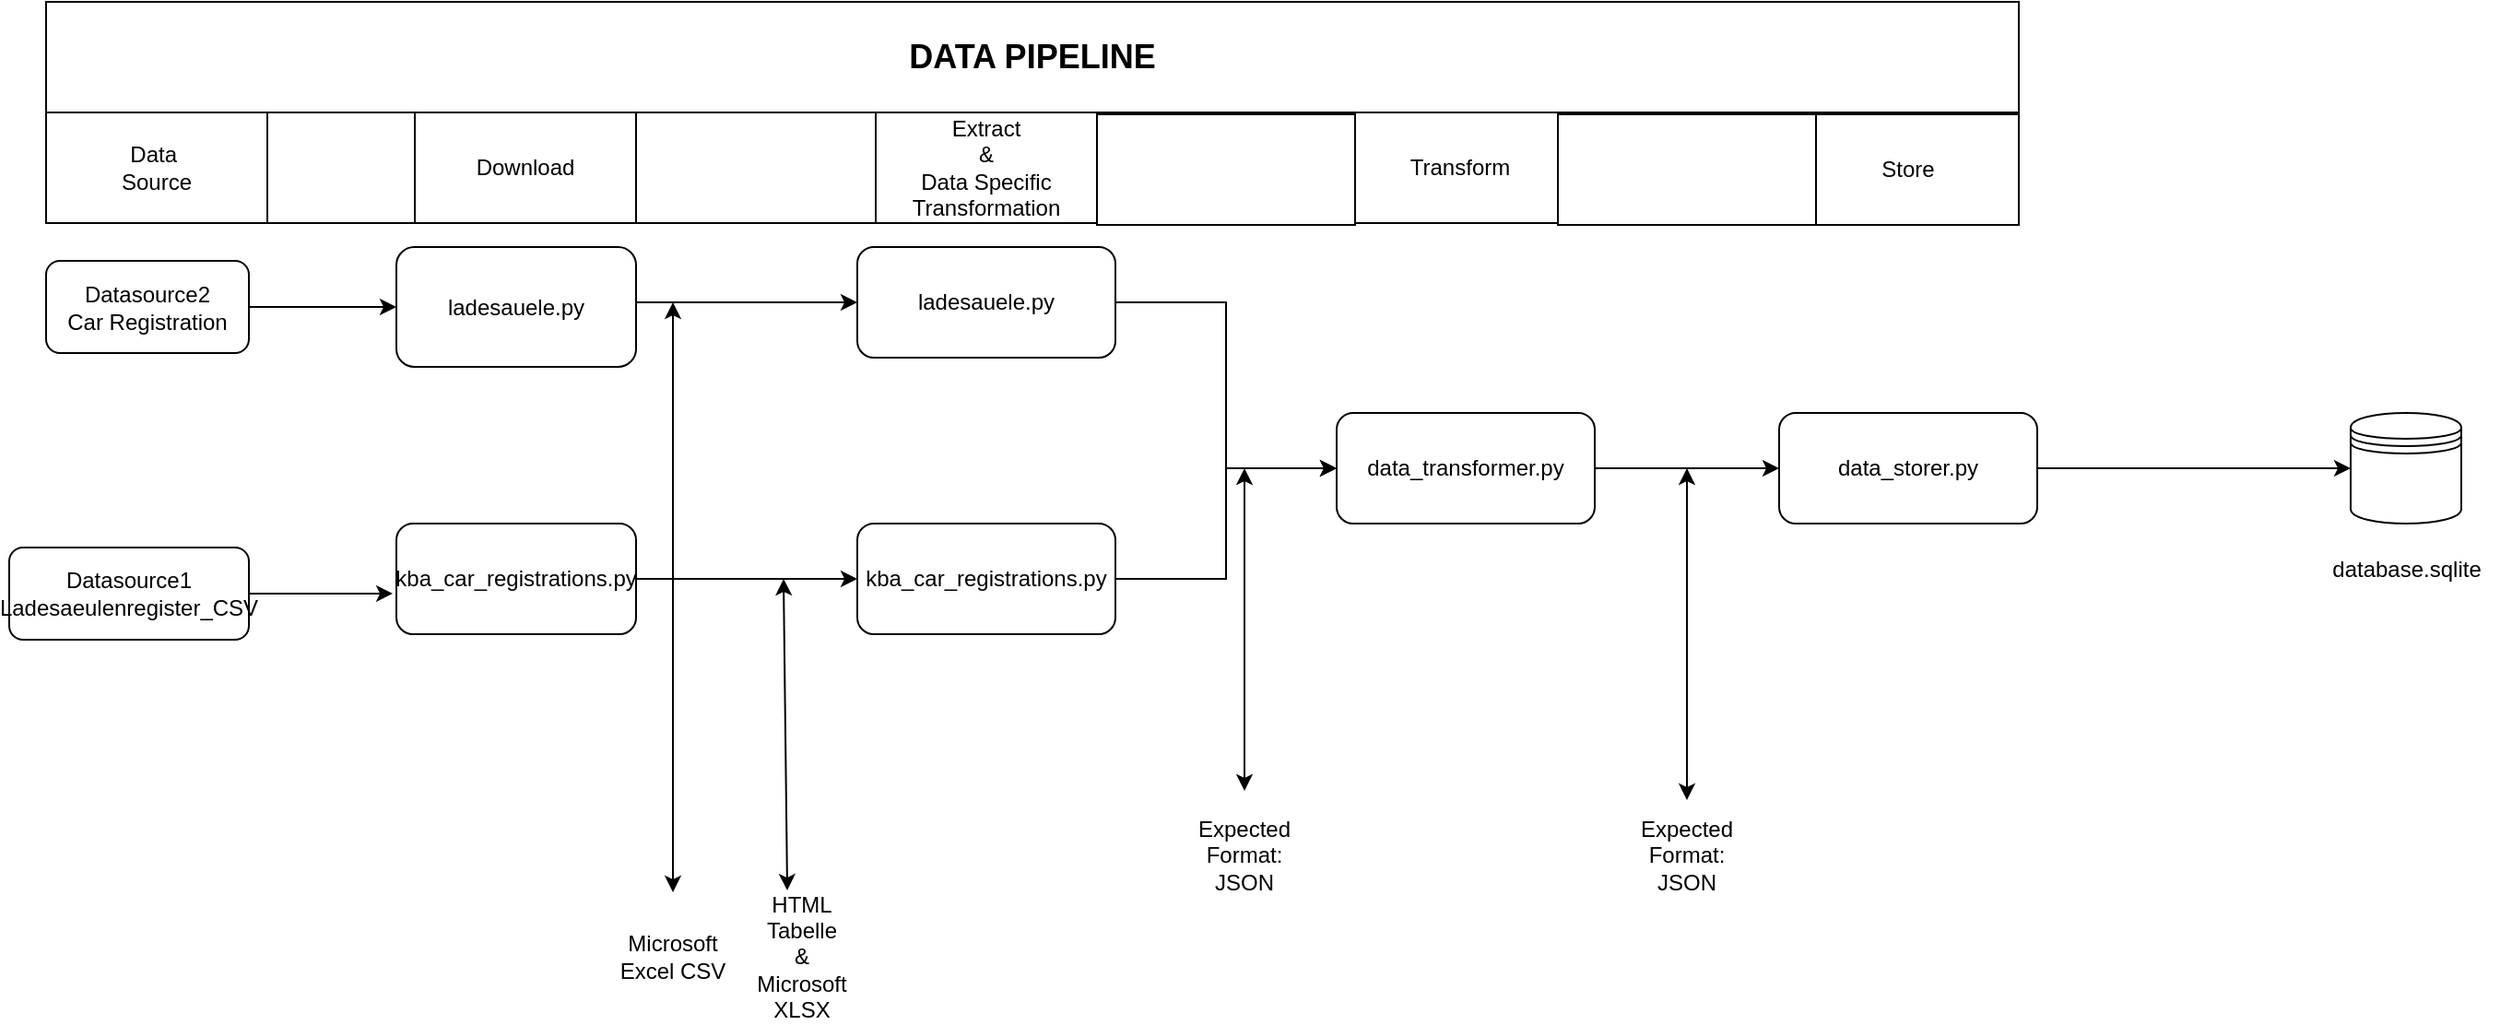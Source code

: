 <mxfile version="20.5.3" type="device"><diagram id="t9Q-rBg-Masoh0dev2Y5" name="Seite-1"><mxGraphModel dx="1662" dy="795" grid="1" gridSize="10" guides="1" tooltips="1" connect="1" arrows="1" fold="1" page="1" pageScale="1" pageWidth="827" pageHeight="1169" math="0" shadow="0"><root><mxCell id="0"/><mxCell id="1" parent="0"/><mxCell id="xXSCobugrRdLd4RY-lH3-48" style="edgeStyle=orthogonalEdgeStyle;rounded=0;orthogonalLoop=1;jettySize=auto;html=1;entryX=-0.015;entryY=0.633;entryDx=0;entryDy=0;entryPerimeter=0;" edge="1" parent="1" source="xXSCobugrRdLd4RY-lH3-2" target="xXSCobugrRdLd4RY-lH3-13"><mxGeometry relative="1" as="geometry"/></mxCell><mxCell id="xXSCobugrRdLd4RY-lH3-2" value="Datasource1&lt;br&gt;Ladesaeulenregister_CSV" style="rounded=1;whiteSpace=wrap;html=1;" vertex="1" parent="1"><mxGeometry x="100" y="316" width="130" height="50" as="geometry"/></mxCell><mxCell id="xXSCobugrRdLd4RY-lH3-47" style="edgeStyle=orthogonalEdgeStyle;rounded=0;orthogonalLoop=1;jettySize=auto;html=1;entryX=0;entryY=0.5;entryDx=0;entryDy=0;" edge="1" parent="1" source="xXSCobugrRdLd4RY-lH3-3" target="xXSCobugrRdLd4RY-lH3-12"><mxGeometry relative="1" as="geometry"/></mxCell><mxCell id="xXSCobugrRdLd4RY-lH3-3" value="Datasource2&lt;br&gt;Car Registration" style="rounded=1;whiteSpace=wrap;html=1;" vertex="1" parent="1"><mxGeometry x="120" y="160.5" width="110" height="50" as="geometry"/></mxCell><mxCell id="xXSCobugrRdLd4RY-lH3-8" value="Data&amp;nbsp;&lt;br&gt;Source" style="rounded=0;whiteSpace=wrap;html=1;" vertex="1" parent="1"><mxGeometry x="120" y="80" width="120" height="60" as="geometry"/></mxCell><mxCell id="xXSCobugrRdLd4RY-lH3-9" value="Download&lt;br&gt;" style="rounded=0;whiteSpace=wrap;html=1;" vertex="1" parent="1"><mxGeometry x="320" y="80" width="120" height="60" as="geometry"/></mxCell><mxCell id="xXSCobugrRdLd4RY-lH3-11" value="Transform" style="rounded=0;whiteSpace=wrap;html=1;" vertex="1" parent="1"><mxGeometry x="827" y="80" width="120" height="60" as="geometry"/></mxCell><mxCell id="xXSCobugrRdLd4RY-lH3-16" style="edgeStyle=orthogonalEdgeStyle;rounded=0;orthogonalLoop=1;jettySize=auto;html=1;entryX=0;entryY=0.5;entryDx=0;entryDy=0;" edge="1" parent="1" source="xXSCobugrRdLd4RY-lH3-12" target="xXSCobugrRdLd4RY-lH3-15"><mxGeometry relative="1" as="geometry"><Array as="points"><mxPoint x="490" y="183"/><mxPoint x="490" y="183"/></Array></mxGeometry></mxCell><mxCell id="xXSCobugrRdLd4RY-lH3-12" value="ladesauele.py" style="rounded=1;whiteSpace=wrap;html=1;" vertex="1" parent="1"><mxGeometry x="310" y="153" width="130" height="65" as="geometry"/></mxCell><mxCell id="xXSCobugrRdLd4RY-lH3-17" style="edgeStyle=orthogonalEdgeStyle;rounded=0;orthogonalLoop=1;jettySize=auto;html=1;entryX=0;entryY=0.5;entryDx=0;entryDy=0;" edge="1" parent="1" source="xXSCobugrRdLd4RY-lH3-13" target="xXSCobugrRdLd4RY-lH3-18"><mxGeometry relative="1" as="geometry"><mxPoint x="560" y="333" as="targetPoint"/></mxGeometry></mxCell><mxCell id="xXSCobugrRdLd4RY-lH3-13" value="kba_car_registrations.py" style="rounded=1;whiteSpace=wrap;html=1;" vertex="1" parent="1"><mxGeometry x="310" y="303" width="130" height="60" as="geometry"/></mxCell><mxCell id="xXSCobugrRdLd4RY-lH3-14" value="Extract&lt;br&gt;&amp;amp;&lt;br&gt;Data Specific&lt;br&gt;Transformation" style="rounded=0;whiteSpace=wrap;html=1;" vertex="1" parent="1"><mxGeometry x="570" y="80" width="120" height="60" as="geometry"/></mxCell><mxCell id="xXSCobugrRdLd4RY-lH3-35" style="edgeStyle=orthogonalEdgeStyle;rounded=0;orthogonalLoop=1;jettySize=auto;html=1;entryX=0;entryY=0.5;entryDx=0;entryDy=0;" edge="1" parent="1" source="xXSCobugrRdLd4RY-lH3-15" target="xXSCobugrRdLd4RY-lH3-28"><mxGeometry relative="1" as="geometry"/></mxCell><mxCell id="xXSCobugrRdLd4RY-lH3-15" value="ladesauele.py" style="rounded=1;whiteSpace=wrap;html=1;" vertex="1" parent="1"><mxGeometry x="560" y="153" width="140" height="60" as="geometry"/></mxCell><mxCell id="xXSCobugrRdLd4RY-lH3-34" style="edgeStyle=orthogonalEdgeStyle;rounded=0;orthogonalLoop=1;jettySize=auto;html=1;" edge="1" parent="1" source="xXSCobugrRdLd4RY-lH3-18" target="xXSCobugrRdLd4RY-lH3-28"><mxGeometry relative="1" as="geometry"/></mxCell><mxCell id="xXSCobugrRdLd4RY-lH3-18" value="kba_car_registrations.py" style="rounded=1;whiteSpace=wrap;html=1;" vertex="1" parent="1"><mxGeometry x="560" y="303" width="140" height="60" as="geometry"/></mxCell><mxCell id="xXSCobugrRdLd4RY-lH3-19" value="" style="endArrow=classic;startArrow=classic;html=1;rounded=0;exitX=0.5;exitY=0;exitDx=0;exitDy=0;" edge="1" parent="1" source="xXSCobugrRdLd4RY-lH3-20"><mxGeometry width="50" height="50" relative="1" as="geometry"><mxPoint x="460" y="493" as="sourcePoint"/><mxPoint x="460" y="183" as="targetPoint"/></mxGeometry></mxCell><mxCell id="xXSCobugrRdLd4RY-lH3-20" value="Microsoft Excel CSV" style="text;html=1;strokeColor=none;fillColor=none;align=center;verticalAlign=middle;whiteSpace=wrap;rounded=0;" vertex="1" parent="1"><mxGeometry x="430" y="503" width="60" height="70" as="geometry"/></mxCell><mxCell id="xXSCobugrRdLd4RY-lH3-22" value="" style="endArrow=classic;startArrow=classic;html=1;rounded=0;exitX=0.367;exitY=-0.014;exitDx=0;exitDy=0;exitPerimeter=0;" edge="1" parent="1" source="xXSCobugrRdLd4RY-lH3-23"><mxGeometry width="50" height="50" relative="1" as="geometry"><mxPoint x="520" y="493" as="sourcePoint"/><mxPoint x="520" y="333" as="targetPoint"/></mxGeometry></mxCell><mxCell id="xXSCobugrRdLd4RY-lH3-23" value="HTML Tabelle&lt;br&gt;&amp;amp;&lt;br&gt;Microsoft XLSX&lt;br&gt;" style="text;html=1;strokeColor=none;fillColor=none;align=center;verticalAlign=middle;whiteSpace=wrap;rounded=0;" vertex="1" parent="1"><mxGeometry x="500" y="503" width="60" height="70" as="geometry"/></mxCell><mxCell id="xXSCobugrRdLd4RY-lH3-40" style="edgeStyle=orthogonalEdgeStyle;rounded=0;orthogonalLoop=1;jettySize=auto;html=1;entryX=0;entryY=0.5;entryDx=0;entryDy=0;" edge="1" parent="1" source="xXSCobugrRdLd4RY-lH3-28" target="xXSCobugrRdLd4RY-lH3-39"><mxGeometry relative="1" as="geometry"/></mxCell><mxCell id="xXSCobugrRdLd4RY-lH3-28" value="data_transformer.py" style="rounded=1;whiteSpace=wrap;html=1;" vertex="1" parent="1"><mxGeometry x="820" y="243" width="140" height="60" as="geometry"/></mxCell><mxCell id="xXSCobugrRdLd4RY-lH3-31" value="" style="endArrow=classic;startArrow=classic;html=1;rounded=0;" edge="1" parent="1" source="xXSCobugrRdLd4RY-lH3-32"><mxGeometry width="50" height="50" relative="1" as="geometry"><mxPoint x="800" y="443" as="sourcePoint"/><mxPoint x="770" y="273" as="targetPoint"/></mxGeometry></mxCell><mxCell id="xXSCobugrRdLd4RY-lH3-32" value="Expected Format:&lt;br&gt;JSON" style="text;html=1;strokeColor=none;fillColor=none;align=center;verticalAlign=middle;whiteSpace=wrap;rounded=0;" vertex="1" parent="1"><mxGeometry x="740" y="448" width="60" height="70" as="geometry"/></mxCell><mxCell id="xXSCobugrRdLd4RY-lH3-38" value="Store" style="rounded=0;whiteSpace=wrap;html=1;" vertex="1" parent="1"><mxGeometry x="1070" y="81" width="120" height="60" as="geometry"/></mxCell><mxCell id="xXSCobugrRdLd4RY-lH3-42" style="edgeStyle=orthogonalEdgeStyle;rounded=0;orthogonalLoop=1;jettySize=auto;html=1;" edge="1" parent="1" source="xXSCobugrRdLd4RY-lH3-39" target="xXSCobugrRdLd4RY-lH3-41"><mxGeometry relative="1" as="geometry"/></mxCell><mxCell id="xXSCobugrRdLd4RY-lH3-39" value="data_storer.py" style="rounded=1;whiteSpace=wrap;html=1;" vertex="1" parent="1"><mxGeometry x="1060" y="243" width="140" height="60" as="geometry"/></mxCell><mxCell id="xXSCobugrRdLd4RY-lH3-41" value="" style="shape=datastore;whiteSpace=wrap;html=1;" vertex="1" parent="1"><mxGeometry x="1370" y="243" width="60" height="60" as="geometry"/></mxCell><mxCell id="xXSCobugrRdLd4RY-lH3-43" value="database.sqlite" style="text;html=1;align=center;verticalAlign=middle;resizable=0;points=[];autosize=1;strokeColor=none;fillColor=none;" vertex="1" parent="1"><mxGeometry x="1350" y="313" width="100" height="30" as="geometry"/></mxCell><mxCell id="xXSCobugrRdLd4RY-lH3-44" value="" style="endArrow=classic;startArrow=classic;html=1;rounded=0;" edge="1" parent="1"><mxGeometry width="50" height="50" relative="1" as="geometry"><mxPoint x="1010" y="453" as="sourcePoint"/><mxPoint x="1010" y="273" as="targetPoint"/></mxGeometry></mxCell><mxCell id="xXSCobugrRdLd4RY-lH3-45" value="Expected Format:&lt;br&gt;JSON" style="text;html=1;strokeColor=none;fillColor=none;align=center;verticalAlign=middle;whiteSpace=wrap;rounded=0;" vertex="1" parent="1"><mxGeometry x="980" y="448" width="60" height="70" as="geometry"/></mxCell><mxCell id="xXSCobugrRdLd4RY-lH3-49" value="&lt;font style=&quot;font-size: 18px;&quot;&gt;&lt;b&gt;DATA PIPELINE&lt;/b&gt;&lt;/font&gt;" style="rounded=0;whiteSpace=wrap;html=1;" vertex="1" parent="1"><mxGeometry x="120" y="20" width="1070" height="60" as="geometry"/></mxCell><mxCell id="xXSCobugrRdLd4RY-lH3-50" value="" style="rounded=0;whiteSpace=wrap;html=1;fontSize=18;" vertex="1" parent="1"><mxGeometry x="240" y="80" width="80" height="60" as="geometry"/></mxCell><mxCell id="xXSCobugrRdLd4RY-lH3-51" value="" style="rounded=0;whiteSpace=wrap;html=1;fontSize=18;" vertex="1" parent="1"><mxGeometry x="440" y="80" width="130" height="60" as="geometry"/></mxCell><mxCell id="xXSCobugrRdLd4RY-lH3-52" value="" style="rounded=0;whiteSpace=wrap;html=1;fontSize=18;" vertex="1" parent="1"><mxGeometry x="690" y="81" width="140" height="60" as="geometry"/></mxCell><mxCell id="xXSCobugrRdLd4RY-lH3-53" value="" style="rounded=0;whiteSpace=wrap;html=1;fontSize=18;" vertex="1" parent="1"><mxGeometry x="940" y="81" width="140" height="60" as="geometry"/></mxCell></root></mxGraphModel></diagram></mxfile>